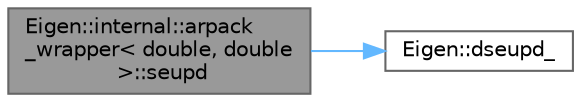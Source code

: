 digraph "Eigen::internal::arpack_wrapper&lt; double, double &gt;::seupd"
{
 // LATEX_PDF_SIZE
  bgcolor="transparent";
  edge [fontname=Helvetica,fontsize=10,labelfontname=Helvetica,labelfontsize=10];
  node [fontname=Helvetica,fontsize=10,shape=box,height=0.2,width=0.4];
  rankdir="LR";
  Node1 [id="Node000001",label="Eigen::internal::arpack\l_wrapper\< double, double\l \>::seupd",height=0.2,width=0.4,color="gray40", fillcolor="grey60", style="filled", fontcolor="black",tooltip=" "];
  Node1 -> Node2 [id="edge1_Node000001_Node000002",color="steelblue1",style="solid",tooltip=" "];
  Node2 [id="Node000002",label="Eigen::dseupd_",height=0.2,width=0.4,color="grey40", fillcolor="white", style="filled",URL="$namespace_eigen.html#a105b4c128a890804f76ed956b9d5bed3",tooltip=" "];
}
